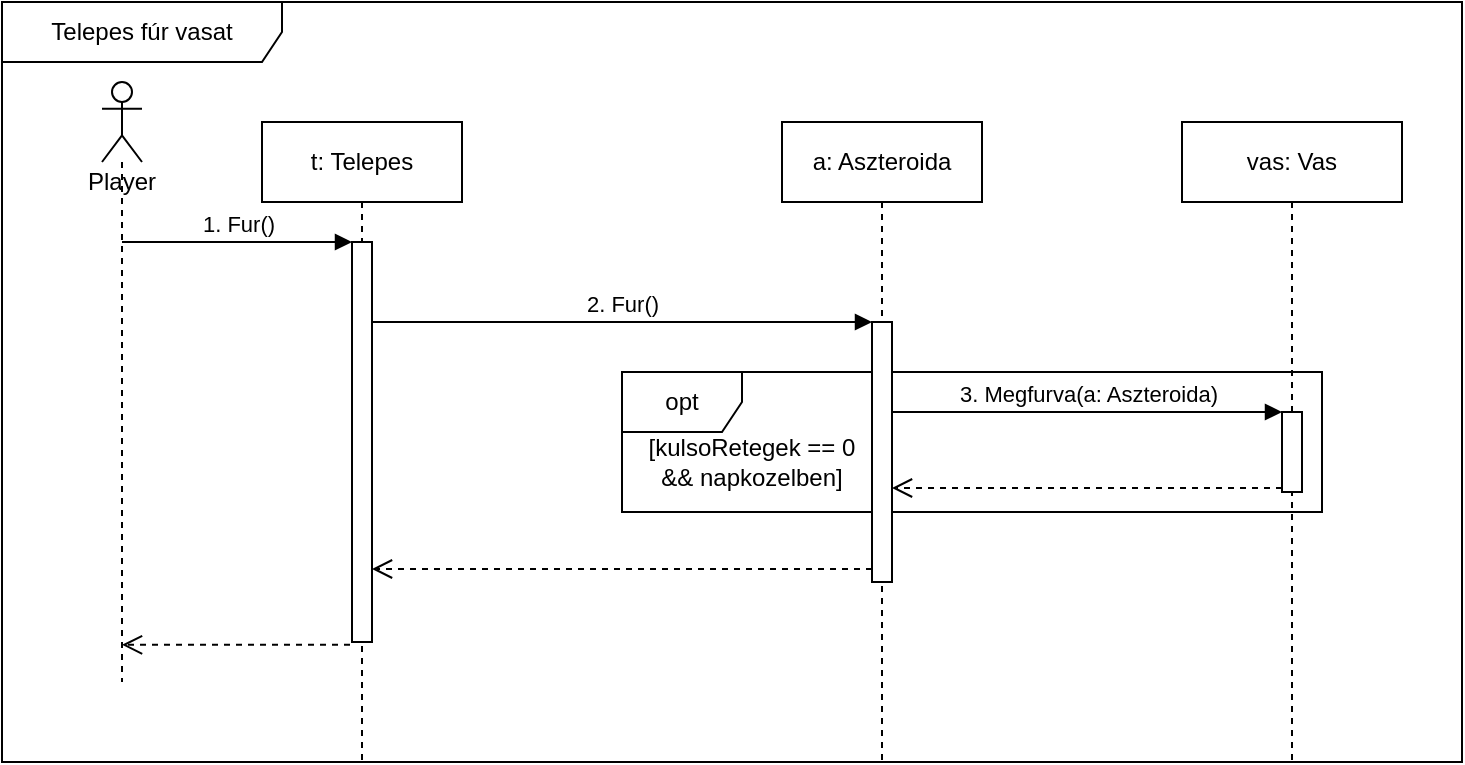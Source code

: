 <mxfile version="14.4.8" type="github" pages="7">
  <diagram id="CDpCEDxQ0OrWF1zA0EX5" name="Vas">
    <mxGraphModel dx="782" dy="437" grid="1" gridSize="10" guides="1" tooltips="1" connect="1" arrows="1" fold="1" page="1" pageScale="1" pageWidth="1169" pageHeight="827" math="0" shadow="0">
      <root>
        <mxCell id="xroRfhQLQv70-I8TeShX-0" />
        <mxCell id="xroRfhQLQv70-I8TeShX-1" parent="xroRfhQLQv70-I8TeShX-0" />
        <mxCell id="YGFzv0T0JZMLWO8J6dj3-0" value="Telepes fúr vasat" style="shape=umlFrame;whiteSpace=wrap;html=1;width=140;height=30;" parent="xroRfhQLQv70-I8TeShX-1" vertex="1">
          <mxGeometry x="100" y="150" width="730" height="380" as="geometry" />
        </mxCell>
        <mxCell id="YGFzv0T0JZMLWO8J6dj3-1" value="opt" style="shape=umlFrame;whiteSpace=wrap;html=1;" parent="xroRfhQLQv70-I8TeShX-1" vertex="1">
          <mxGeometry x="410" y="335" width="350" height="70" as="geometry" />
        </mxCell>
        <mxCell id="YGFzv0T0JZMLWO8J6dj3-2" value="t: Telepes" style="shape=umlLifeline;perimeter=lifelinePerimeter;whiteSpace=wrap;html=1;container=1;collapsible=0;recursiveResize=0;outlineConnect=0;" parent="xroRfhQLQv70-I8TeShX-1" vertex="1">
          <mxGeometry x="230" y="210" width="100" height="320" as="geometry" />
        </mxCell>
        <mxCell id="YGFzv0T0JZMLWO8J6dj3-3" value="" style="html=1;points=[];perimeter=orthogonalPerimeter;" parent="YGFzv0T0JZMLWO8J6dj3-2" vertex="1">
          <mxGeometry x="45" y="60" width="10" height="200" as="geometry" />
        </mxCell>
        <mxCell id="YGFzv0T0JZMLWO8J6dj3-4" value="1. Fur()" style="html=1;verticalAlign=bottom;endArrow=block;entryX=0;entryY=0;" parent="YGFzv0T0JZMLWO8J6dj3-2" target="YGFzv0T0JZMLWO8J6dj3-3" edge="1">
          <mxGeometry relative="1" as="geometry">
            <mxPoint x="-70" y="60" as="sourcePoint" />
          </mxGeometry>
        </mxCell>
        <mxCell id="YGFzv0T0JZMLWO8J6dj3-5" value="a: Aszteroida" style="shape=umlLifeline;perimeter=lifelinePerimeter;whiteSpace=wrap;html=1;container=1;collapsible=0;recursiveResize=0;outlineConnect=0;" parent="xroRfhQLQv70-I8TeShX-1" vertex="1">
          <mxGeometry x="490" y="210" width="100" height="320" as="geometry" />
        </mxCell>
        <mxCell id="YGFzv0T0JZMLWO8J6dj3-6" value="" style="html=1;points=[];perimeter=orthogonalPerimeter;" parent="YGFzv0T0JZMLWO8J6dj3-5" vertex="1">
          <mxGeometry x="45" y="100" width="10" height="130" as="geometry" />
        </mxCell>
        <mxCell id="YGFzv0T0JZMLWO8J6dj3-7" value="2. Fur()" style="html=1;verticalAlign=bottom;endArrow=block;entryX=0;entryY=0;" parent="xroRfhQLQv70-I8TeShX-1" source="YGFzv0T0JZMLWO8J6dj3-3" target="YGFzv0T0JZMLWO8J6dj3-6" edge="1">
          <mxGeometry relative="1" as="geometry">
            <mxPoint x="285" y="460" as="sourcePoint" />
          </mxGeometry>
        </mxCell>
        <mxCell id="YGFzv0T0JZMLWO8J6dj3-8" value="" style="html=1;verticalAlign=bottom;endArrow=open;dashed=1;endSize=8;exitX=0;exitY=0.95;" parent="xroRfhQLQv70-I8TeShX-1" source="YGFzv0T0JZMLWO8J6dj3-6" target="YGFzv0T0JZMLWO8J6dj3-3" edge="1">
          <mxGeometry x="0.022" y="54" relative="1" as="geometry">
            <mxPoint x="280" y="556" as="targetPoint" />
            <mxPoint as="offset" />
          </mxGeometry>
        </mxCell>
        <mxCell id="YGFzv0T0JZMLWO8J6dj3-9" value="vas: Vas" style="shape=umlLifeline;perimeter=lifelinePerimeter;whiteSpace=wrap;html=1;container=1;collapsible=0;recursiveResize=0;outlineConnect=0;" parent="xroRfhQLQv70-I8TeShX-1" vertex="1">
          <mxGeometry x="690" y="210" width="110" height="320" as="geometry" />
        </mxCell>
        <mxCell id="YGFzv0T0JZMLWO8J6dj3-10" value="" style="html=1;points=[];perimeter=orthogonalPerimeter;" parent="YGFzv0T0JZMLWO8J6dj3-9" vertex="1">
          <mxGeometry x="50" y="145" width="10" height="40" as="geometry" />
        </mxCell>
        <mxCell id="YGFzv0T0JZMLWO8J6dj3-11" value="3. Megfurva(a: Aszteroida)" style="html=1;verticalAlign=bottom;endArrow=block;entryX=0;entryY=0;" parent="xroRfhQLQv70-I8TeShX-1" source="YGFzv0T0JZMLWO8J6dj3-6" target="YGFzv0T0JZMLWO8J6dj3-10" edge="1">
          <mxGeometry relative="1" as="geometry">
            <mxPoint x="539.5" y="490" as="sourcePoint" />
          </mxGeometry>
        </mxCell>
        <mxCell id="YGFzv0T0JZMLWO8J6dj3-12" value="" style="html=1;verticalAlign=bottom;endArrow=open;dashed=1;endSize=8;exitX=0;exitY=0.95;" parent="xroRfhQLQv70-I8TeShX-1" source="YGFzv0T0JZMLWO8J6dj3-10" target="YGFzv0T0JZMLWO8J6dj3-6" edge="1">
          <mxGeometry x="-0.093" y="52" relative="1" as="geometry">
            <mxPoint x="540" y="527" as="targetPoint" />
            <mxPoint as="offset" />
          </mxGeometry>
        </mxCell>
        <mxCell id="YGFzv0T0JZMLWO8J6dj3-13" value="[kulsoRetegek == 0 &amp;amp;&amp;amp; napkozelben]" style="text;html=1;strokeColor=none;fillColor=none;align=center;verticalAlign=middle;whiteSpace=wrap;rounded=0;" parent="xroRfhQLQv70-I8TeShX-1" vertex="1">
          <mxGeometry x="420" y="370" width="110" height="20" as="geometry" />
        </mxCell>
        <mxCell id="YGFzv0T0JZMLWO8J6dj3-14" value="Player" style="shape=umlLifeline;participant=umlActor;perimeter=lifelinePerimeter;whiteSpace=wrap;html=1;container=1;collapsible=0;recursiveResize=0;verticalAlign=top;spacingTop=36;outlineConnect=0;" parent="xroRfhQLQv70-I8TeShX-1" vertex="1">
          <mxGeometry x="150" y="190" width="20" height="300" as="geometry" />
        </mxCell>
        <mxCell id="YGFzv0T0JZMLWO8J6dj3-15" value="" style="html=1;verticalAlign=bottom;endArrow=open;dashed=1;endSize=8;exitX=-0.1;exitY=1.007;exitDx=0;exitDy=0;exitPerimeter=0;" parent="xroRfhQLQv70-I8TeShX-1" source="YGFzv0T0JZMLWO8J6dj3-3" target="YGFzv0T0JZMLWO8J6dj3-14" edge="1">
          <mxGeometry x="0.236" y="77" relative="1" as="geometry">
            <mxPoint x="150" y="470" as="targetPoint" />
            <mxPoint as="offset" />
            <mxPoint x="284" y="680" as="sourcePoint" />
            <Array as="points" />
          </mxGeometry>
        </mxCell>
      </root>
    </mxGraphModel>
  </diagram>
  <diagram name="vizjeg" id="13e1069c-82ec-6db2-03f1-153e76fe0fe0">
    <mxGraphModel dx="782" dy="437" grid="1" gridSize="10" guides="1" tooltips="1" connect="1" arrows="1" fold="1" page="1" pageScale="1" pageWidth="1100" pageHeight="850" background="#ffffff" math="0" shadow="0">
      <root>
        <mxCell id="0" />
        <mxCell id="1" parent="0" />
        <mxCell id="8bqFY7UUH3lUDRtA-rW4-1" value="Telepes fúr vízjeget" style="shape=umlFrame;whiteSpace=wrap;html=1;width=140;height=30;" parent="1" vertex="1">
          <mxGeometry x="90" y="170" width="640" height="380" as="geometry" />
        </mxCell>
        <mxCell id="2EFi5b2AVPdqqkM5yJUt-1" value="" style="group" parent="1" vertex="1" connectable="0">
          <mxGeometry x="290" y="355" width="380" height="160" as="geometry" />
        </mxCell>
        <mxCell id="8bqFY7UUH3lUDRtA-rW4-2" value="opt" style="shape=umlFrame;whiteSpace=wrap;html=1;" parent="2EFi5b2AVPdqqkM5yJUt-1" vertex="1">
          <mxGeometry width="380" height="160" as="geometry" />
        </mxCell>
        <mxCell id="8bqFY7UUH3lUDRtA-rW4-14" value="[kulsoRetegek == 0 &amp;amp;&amp;amp; napkozelben]" style="text;html=1;strokeColor=none;fillColor=none;align=center;verticalAlign=middle;whiteSpace=wrap;rounded=0;" parent="2EFi5b2AVPdqqkM5yJUt-1" vertex="1">
          <mxGeometry x="10" y="40" width="119.429" height="30" as="geometry" />
        </mxCell>
        <mxCell id="2EFi5b2AVPdqqkM5yJUt-6" value="" style="html=1;points=[];perimeter=orthogonalPerimeter;" parent="2EFi5b2AVPdqqkM5yJUt-1" vertex="1">
          <mxGeometry x="160" y="40" width="10" height="60" as="geometry" />
        </mxCell>
        <mxCell id="8bqFY7UUH3lUDRtA-rW4-3" value="t: Telepes" style="shape=umlLifeline;perimeter=lifelinePerimeter;whiteSpace=wrap;html=1;container=1;collapsible=0;recursiveResize=0;outlineConnect=0;" parent="1" vertex="1">
          <mxGeometry x="220" y="230" width="100" height="320" as="geometry" />
        </mxCell>
        <mxCell id="8bqFY7UUH3lUDRtA-rW4-4" value="" style="html=1;points=[];perimeter=orthogonalPerimeter;" parent="8bqFY7UUH3lUDRtA-rW4-3" vertex="1">
          <mxGeometry x="45" y="60" width="10" height="240" as="geometry" />
        </mxCell>
        <mxCell id="8bqFY7UUH3lUDRtA-rW4-5" value="1. Fur()" style="html=1;verticalAlign=bottom;endArrow=block;entryX=0;entryY=0;" parent="8bqFY7UUH3lUDRtA-rW4-3" target="8bqFY7UUH3lUDRtA-rW4-4" edge="1">
          <mxGeometry relative="1" as="geometry">
            <mxPoint x="-70" y="60" as="sourcePoint" />
          </mxGeometry>
        </mxCell>
        <mxCell id="8bqFY7UUH3lUDRtA-rW4-6" value="a: Aszteroida" style="shape=umlLifeline;perimeter=lifelinePerimeter;whiteSpace=wrap;html=1;container=1;collapsible=0;recursiveResize=0;outlineConnect=0;" parent="1" vertex="1">
          <mxGeometry x="400" y="230" width="100" height="320" as="geometry" />
        </mxCell>
        <mxCell id="8bqFY7UUH3lUDRtA-rW4-7" value="" style="html=1;points=[];perimeter=orthogonalPerimeter;" parent="8bqFY7UUH3lUDRtA-rW4-6" vertex="1">
          <mxGeometry x="45" y="100" width="10" height="200" as="geometry" />
        </mxCell>
        <mxCell id="8bqFY7UUH3lUDRtA-rW4-8" value="2. Fur()" style="html=1;verticalAlign=bottom;endArrow=block;entryX=0;entryY=0;" parent="1" source="8bqFY7UUH3lUDRtA-rW4-4" target="8bqFY7UUH3lUDRtA-rW4-7" edge="1">
          <mxGeometry relative="1" as="geometry">
            <mxPoint x="275" y="480" as="sourcePoint" />
          </mxGeometry>
        </mxCell>
        <mxCell id="8bqFY7UUH3lUDRtA-rW4-9" value="" style="html=1;verticalAlign=bottom;endArrow=open;dashed=1;endSize=8;exitX=0;exitY=0.975;exitDx=0;exitDy=0;exitPerimeter=0;" parent="1" source="8bqFY7UUH3lUDRtA-rW4-7" target="8bqFY7UUH3lUDRtA-rW4-4" edge="1">
          <mxGeometry x="0.022" y="54" relative="1" as="geometry">
            <mxPoint x="270" y="576" as="targetPoint" />
            <mxPoint as="offset" />
          </mxGeometry>
        </mxCell>
        <mxCell id="8bqFY7UUH3lUDRtA-rW4-10" value="v: Vizjeg" style="shape=umlLifeline;perimeter=lifelinePerimeter;whiteSpace=wrap;html=1;container=1;collapsible=0;recursiveResize=0;outlineConnect=0;" parent="1" vertex="1">
          <mxGeometry x="580" y="230" width="110" height="270" as="geometry" />
        </mxCell>
        <mxCell id="8bqFY7UUH3lUDRtA-rW4-11" value="" style="html=1;points=[];perimeter=orthogonalPerimeter;" parent="8bqFY7UUH3lUDRtA-rW4-10" vertex="1">
          <mxGeometry x="50" y="145" width="10" height="105" as="geometry" />
        </mxCell>
        <mxCell id="2EFi5b2AVPdqqkM5yJUt-9" value="" style="shape=umlDestroy;whiteSpace=wrap;html=1;strokeWidth=3;" parent="8bqFY7UUH3lUDRtA-rW4-10" vertex="1">
          <mxGeometry x="40" y="255" width="30" height="30" as="geometry" />
        </mxCell>
        <mxCell id="8bqFY7UUH3lUDRtA-rW4-12" value="3. Megfurva(a: Aszteroida)" style="html=1;verticalAlign=bottom;endArrow=block;entryX=0;entryY=0;" parent="1" source="8bqFY7UUH3lUDRtA-rW4-7" target="8bqFY7UUH3lUDRtA-rW4-11" edge="1">
          <mxGeometry relative="1" as="geometry">
            <mxPoint x="529.5" y="510" as="sourcePoint" />
          </mxGeometry>
        </mxCell>
        <mxCell id="8bqFY7UUH3lUDRtA-rW4-13" value="" style="html=1;verticalAlign=bottom;endArrow=open;dashed=1;endSize=8;exitX=0;exitY=0.95;" parent="1" source="8bqFY7UUH3lUDRtA-rW4-11" target="8bqFY7UUH3lUDRtA-rW4-7" edge="1">
          <mxGeometry x="-0.093" y="52" relative="1" as="geometry">
            <mxPoint x="530" y="547" as="targetPoint" />
            <mxPoint as="offset" />
          </mxGeometry>
        </mxCell>
        <mxCell id="8bqFY7UUH3lUDRtA-rW4-15" value="Player" style="shape=umlLifeline;participant=umlActor;perimeter=lifelinePerimeter;whiteSpace=wrap;html=1;container=1;collapsible=0;recursiveResize=0;verticalAlign=top;spacingTop=36;outlineConnect=0;" parent="1" vertex="1">
          <mxGeometry x="140" y="210" width="20" height="330" as="geometry" />
        </mxCell>
        <mxCell id="8bqFY7UUH3lUDRtA-rW4-16" value="" style="html=1;verticalAlign=bottom;endArrow=open;dashed=1;endSize=8;exitX=-0.1;exitY=1.007;exitDx=0;exitDy=0;exitPerimeter=0;" parent="1" source="8bqFY7UUH3lUDRtA-rW4-4" target="8bqFY7UUH3lUDRtA-rW4-15" edge="1">
          <mxGeometry x="0.236" y="77" relative="1" as="geometry">
            <mxPoint x="140" y="490" as="targetPoint" />
            <mxPoint as="offset" />
            <mxPoint x="274" y="700" as="sourcePoint" />
            <Array as="points" />
          </mxGeometry>
        </mxCell>
        <mxCell id="2EFi5b2AVPdqqkM5yJUt-7" value="4. Kinyer()" style="html=1;verticalAlign=bottom;endArrow=block;entryX=1;entryY=0;" parent="1" source="8bqFY7UUH3lUDRtA-rW4-11" target="2EFi5b2AVPdqqkM5yJUt-6" edge="1">
          <mxGeometry relative="1" as="geometry">
            <mxPoint x="520" y="395" as="sourcePoint" />
          </mxGeometry>
        </mxCell>
        <mxCell id="2EFi5b2AVPdqqkM5yJUt-8" value="v: Vizjeg" style="html=1;verticalAlign=bottom;endArrow=open;dashed=1;endSize=8;exitX=1;exitY=0.95;" parent="1" source="2EFi5b2AVPdqqkM5yJUt-6" target="8bqFY7UUH3lUDRtA-rW4-11" edge="1">
          <mxGeometry relative="1" as="geometry">
            <mxPoint x="520" y="452" as="targetPoint" />
          </mxGeometry>
        </mxCell>
      </root>
    </mxGraphModel>
  </diagram>
  <diagram id="LYxVntFBDKWVJXlRVGpD" name="urán">
    <mxGraphModel dx="782" dy="437" grid="1" gridSize="10" guides="1" tooltips="1" connect="1" arrows="1" fold="1" page="1" pageScale="1" pageWidth="1169" pageHeight="827" math="0" shadow="0">
      <root>
        <mxCell id="jmFCy8ng7Hv5kdzz33bZ-0" />
        <mxCell id="jmFCy8ng7Hv5kdzz33bZ-1" parent="jmFCy8ng7Hv5kdzz33bZ-0" />
        <mxCell id="zxYIpDab9cN8d_UvFNXW-0" value="Telepes fúr uránt" style="shape=umlFrame;whiteSpace=wrap;html=1;width=140;height=30;" parent="jmFCy8ng7Hv5kdzz33bZ-1" vertex="1">
          <mxGeometry x="200" y="180" width="560" height="380" as="geometry" />
        </mxCell>
        <mxCell id="xoxjQeqoe-xvJH09MFXl-0" value="" style="group" parent="jmFCy8ng7Hv5kdzz33bZ-1" vertex="1" connectable="0">
          <mxGeometry x="350" y="365" width="350" height="175" as="geometry" />
        </mxCell>
        <mxCell id="zxYIpDab9cN8d_UvFNXW-1" value="opt" style="shape=umlFrame;whiteSpace=wrap;html=1;" parent="xoxjQeqoe-xvJH09MFXl-0" vertex="1">
          <mxGeometry width="350" height="175" as="geometry" />
        </mxCell>
        <mxCell id="zxYIpDab9cN8d_UvFNXW-13" value="[kulsoRetegek == 0 &amp;amp;&amp;amp; napkozelben]" style="text;html=1;strokeColor=none;fillColor=none;align=center;verticalAlign=middle;whiteSpace=wrap;rounded=0;" parent="xoxjQeqoe-xvJH09MFXl-0" vertex="1">
          <mxGeometry x="10" y="37.121" width="110" height="50" as="geometry" />
        </mxCell>
        <mxCell id="zxYIpDab9cN8d_UvFNXW-2" value="t: Telepes" style="shape=umlLifeline;perimeter=lifelinePerimeter;whiteSpace=wrap;html=1;container=1;collapsible=0;recursiveResize=0;outlineConnect=0;" parent="jmFCy8ng7Hv5kdzz33bZ-1" vertex="1">
          <mxGeometry x="280" y="240" width="100" height="320" as="geometry" />
        </mxCell>
        <mxCell id="zxYIpDab9cN8d_UvFNXW-3" value="" style="html=1;points=[];perimeter=orthogonalPerimeter;" parent="zxYIpDab9cN8d_UvFNXW-2" vertex="1">
          <mxGeometry x="45" y="60" width="10" height="250" as="geometry" />
        </mxCell>
        <mxCell id="zxYIpDab9cN8d_UvFNXW-5" value="a: Aszteroida" style="shape=umlLifeline;perimeter=lifelinePerimeter;whiteSpace=wrap;html=1;container=1;collapsible=0;recursiveResize=0;outlineConnect=0;" parent="jmFCy8ng7Hv5kdzz33bZ-1" vertex="1">
          <mxGeometry x="430" y="240" width="100" height="320" as="geometry" />
        </mxCell>
        <mxCell id="zxYIpDab9cN8d_UvFNXW-6" value="" style="html=1;points=[];perimeter=orthogonalPerimeter;" parent="zxYIpDab9cN8d_UvFNXW-5" vertex="1">
          <mxGeometry x="45" y="100" width="10" height="210" as="geometry" />
        </mxCell>
        <mxCell id="zxYIpDab9cN8d_UvFNXW-7" value="2. Fur()" style="html=1;verticalAlign=bottom;endArrow=block;entryX=0;entryY=0;" parent="jmFCy8ng7Hv5kdzz33bZ-1" source="zxYIpDab9cN8d_UvFNXW-3" target="zxYIpDab9cN8d_UvFNXW-6" edge="1">
          <mxGeometry relative="1" as="geometry">
            <mxPoint x="365" y="490" as="sourcePoint" />
          </mxGeometry>
        </mxCell>
        <mxCell id="zxYIpDab9cN8d_UvFNXW-8" value="" style="html=1;verticalAlign=bottom;endArrow=open;dashed=1;endSize=8;exitX=-0.11;exitY=0.989;exitDx=0;exitDy=0;exitPerimeter=0;" parent="jmFCy8ng7Hv5kdzz33bZ-1" source="zxYIpDab9cN8d_UvFNXW-6" target="zxYIpDab9cN8d_UvFNXW-3" edge="1">
          <mxGeometry x="0.022" y="54" relative="1" as="geometry">
            <mxPoint x="360" y="586" as="targetPoint" />
            <mxPoint as="offset" />
          </mxGeometry>
        </mxCell>
        <mxCell id="zxYIpDab9cN8d_UvFNXW-9" value="u: Uran" style="shape=umlLifeline;perimeter=lifelinePerimeter;whiteSpace=wrap;html=1;container=1;collapsible=0;recursiveResize=0;outlineConnect=0;" parent="jmFCy8ng7Hv5kdzz33bZ-1" vertex="1">
          <mxGeometry x="590" y="240" width="110" height="320" as="geometry" />
        </mxCell>
        <mxCell id="zxYIpDab9cN8d_UvFNXW-10" value="" style="html=1;points=[];perimeter=orthogonalPerimeter;" parent="zxYIpDab9cN8d_UvFNXW-9" vertex="1">
          <mxGeometry x="50" y="145" width="10" height="145" as="geometry" />
        </mxCell>
        <mxCell id="zxYIpDab9cN8d_UvFNXW-11" value="3. Megfurva(a: Aszteroida)" style="html=1;verticalAlign=bottom;endArrow=block;entryX=0;entryY=0;" parent="jmFCy8ng7Hv5kdzz33bZ-1" source="zxYIpDab9cN8d_UvFNXW-6" target="zxYIpDab9cN8d_UvFNXW-10" edge="1">
          <mxGeometry relative="1" as="geometry">
            <mxPoint x="619.5" y="520" as="sourcePoint" />
          </mxGeometry>
        </mxCell>
        <mxCell id="zxYIpDab9cN8d_UvFNXW-12" value="" style="html=1;verticalAlign=bottom;endArrow=open;dashed=1;endSize=8;exitX=0;exitY=0.95;" parent="jmFCy8ng7Hv5kdzz33bZ-1" source="zxYIpDab9cN8d_UvFNXW-10" target="zxYIpDab9cN8d_UvFNXW-6" edge="1">
          <mxGeometry x="-0.093" y="52" relative="1" as="geometry">
            <mxPoint x="620" y="557" as="targetPoint" />
            <mxPoint as="offset" />
          </mxGeometry>
        </mxCell>
        <mxCell id="zxYIpDab9cN8d_UvFNXW-14" value="Player" style="shape=umlLifeline;participant=umlActor;perimeter=lifelinePerimeter;whiteSpace=wrap;html=1;container=1;collapsible=0;recursiveResize=0;verticalAlign=top;spacingTop=36;outlineConnect=0;" parent="jmFCy8ng7Hv5kdzz33bZ-1" vertex="1">
          <mxGeometry x="230" y="220" width="20" height="330" as="geometry" />
        </mxCell>
        <mxCell id="zxYIpDab9cN8d_UvFNXW-15" value="" style="html=1;verticalAlign=bottom;endArrow=open;dashed=1;endSize=8;exitX=-0.1;exitY=1.007;exitDx=0;exitDy=0;exitPerimeter=0;" parent="jmFCy8ng7Hv5kdzz33bZ-1" source="zxYIpDab9cN8d_UvFNXW-3" target="zxYIpDab9cN8d_UvFNXW-14" edge="1">
          <mxGeometry x="0.236" y="77" relative="1" as="geometry">
            <mxPoint x="230" y="500" as="targetPoint" />
            <mxPoint as="offset" />
            <mxPoint x="364" y="710" as="sourcePoint" />
            <Array as="points" />
          </mxGeometry>
        </mxCell>
        <mxCell id="zxYIpDab9cN8d_UvFNXW-4" value="1. Fur()" style="html=1;verticalAlign=bottom;endArrow=block;entryX=0;entryY=0;" parent="jmFCy8ng7Hv5kdzz33bZ-1" source="zxYIpDab9cN8d_UvFNXW-14" target="zxYIpDab9cN8d_UvFNXW-3" edge="1">
          <mxGeometry relative="1" as="geometry">
            <mxPoint x="210" y="300" as="sourcePoint" />
          </mxGeometry>
        </mxCell>
      </root>
    </mxGraphModel>
  </diagram>
  <diagram id="P8kHbXw9BYw-AoUryL1_" name="Uran-furas">
    <mxGraphModel dx="782" dy="437" grid="1" gridSize="10" guides="1" tooltips="1" connect="1" arrows="1" fold="1" page="1" pageScale="1" pageWidth="1169" pageHeight="827" math="0" shadow="0">
      <root>
        <mxCell id="lV6RWOIlh8FrzK2vhsJU-0" />
        <mxCell id="lV6RWOIlh8FrzK2vhsJU-1" parent="lV6RWOIlh8FrzK2vhsJU-0" />
        <mxCell id="AKGQ_sovR8mQ7bhEc0kf-27" value="radioaktiv furas" style="shape=umlFrame;whiteSpace=wrap;html=1;width=80;height=50;" parent="lV6RWOIlh8FrzK2vhsJU-1" vertex="1">
          <mxGeometry x="50" y="100" width="1040" height="615" as="geometry" />
        </mxCell>
        <mxCell id="AKGQ_sovR8mQ7bhEc0kf-28" value="u: Uran" style="shape=umlLifeline;perimeter=lifelinePerimeter;whiteSpace=wrap;html=1;container=1;collapsible=0;recursiveResize=0;outlineConnect=0;" parent="lV6RWOIlh8FrzK2vhsJU-1" vertex="1">
          <mxGeometry x="140" y="125" width="100" height="585" as="geometry" />
        </mxCell>
        <mxCell id="AKGQ_sovR8mQ7bhEc0kf-29" value="" style="html=1;points=[];perimeter=orthogonalPerimeter;" parent="AKGQ_sovR8mQ7bhEc0kf-28" vertex="1">
          <mxGeometry x="45" y="80" width="10" height="420" as="geometry" />
        </mxCell>
        <mxCell id="AKGQ_sovR8mQ7bhEc0kf-30" value="1. Megfurva(a: Aszteroida)" style="html=1;verticalAlign=bottom;endArrow=block;entryX=0;entryY=0;" parent="AKGQ_sovR8mQ7bhEc0kf-28" target="AKGQ_sovR8mQ7bhEc0kf-29" edge="1">
          <mxGeometry relative="1" as="geometry">
            <mxPoint x="-90" y="80" as="sourcePoint" />
          </mxGeometry>
        </mxCell>
        <mxCell id="AKGQ_sovR8mQ7bhEc0kf-31" value="a: Aszteroida" style="shape=umlLifeline;perimeter=lifelinePerimeter;whiteSpace=wrap;html=1;container=1;collapsible=0;recursiveResize=0;outlineConnect=0;" parent="lV6RWOIlh8FrzK2vhsJU-1" vertex="1">
          <mxGeometry x="310" y="130" width="100" height="530" as="geometry" />
        </mxCell>
        <mxCell id="AKGQ_sovR8mQ7bhEc0kf-32" value="" style="html=1;points=[];perimeter=orthogonalPerimeter;" parent="AKGQ_sovR8mQ7bhEc0kf-31" vertex="1">
          <mxGeometry x="45" y="110" width="10" height="360" as="geometry" />
        </mxCell>
        <mxCell id="AKGQ_sovR8mQ7bhEc0kf-33" value="" style="html=1;verticalAlign=bottom;endArrow=open;dashed=1;endSize=8;exitX=0;exitY=0.95;" parent="lV6RWOIlh8FrzK2vhsJU-1" source="AKGQ_sovR8mQ7bhEc0kf-32" target="AKGQ_sovR8mQ7bhEc0kf-28" edge="1">
          <mxGeometry x="-0.293" y="-16" relative="1" as="geometry">
            <mxPoint x="285" y="316" as="targetPoint" />
            <mxPoint as="offset" />
          </mxGeometry>
        </mxCell>
        <mxCell id="AKGQ_sovR8mQ7bhEc0kf-34" value="2. Robban()" style="html=1;verticalAlign=bottom;endArrow=block;entryX=0;entryY=0;" parent="lV6RWOIlh8FrzK2vhsJU-1" source="AKGQ_sovR8mQ7bhEc0kf-28" target="AKGQ_sovR8mQ7bhEc0kf-32" edge="1">
          <mxGeometry relative="1" as="geometry">
            <mxPoint x="285" y="240" as="sourcePoint" />
          </mxGeometry>
        </mxCell>
        <mxCell id="AKGQ_sovR8mQ7bhEc0kf-35" value="t: Telepes" style="shape=umlLifeline;perimeter=lifelinePerimeter;whiteSpace=wrap;html=1;container=1;collapsible=0;recursiveResize=0;outlineConnect=0;" parent="lV6RWOIlh8FrzK2vhsJU-1" vertex="1">
          <mxGeometry x="460" y="130" width="100" height="450" as="geometry" />
        </mxCell>
        <mxCell id="AKGQ_sovR8mQ7bhEc0kf-36" value="" style="html=1;points=[];perimeter=orthogonalPerimeter;" parent="AKGQ_sovR8mQ7bhEc0kf-35" vertex="1">
          <mxGeometry x="45" y="120" width="10" height="90" as="geometry" />
        </mxCell>
        <mxCell id="AKGQ_sovR8mQ7bhEc0kf-37" value="" style="html=1;points=[];perimeter=orthogonalPerimeter;" parent="AKGQ_sovR8mQ7bhEc0kf-35" vertex="1">
          <mxGeometry x="55" y="150" width="10" height="40" as="geometry" />
        </mxCell>
        <mxCell id="AKGQ_sovR8mQ7bhEc0kf-38" value="4. Meghal()" style="edgeStyle=orthogonalEdgeStyle;html=1;align=left;spacingLeft=2;endArrow=block;rounded=0;entryX=1;entryY=0;" parent="AKGQ_sovR8mQ7bhEc0kf-35" target="AKGQ_sovR8mQ7bhEc0kf-37" edge="1">
          <mxGeometry relative="1" as="geometry">
            <mxPoint x="55" y="130" as="sourcePoint" />
            <Array as="points">
              <mxPoint x="85" y="130" />
            </Array>
          </mxGeometry>
        </mxCell>
        <mxCell id="AKGQ_sovR8mQ7bhEc0kf-39" value="3. Robbanas()" style="html=1;verticalAlign=bottom;endArrow=block;entryX=0;entryY=0;exitX=1;exitY=0.025;exitDx=0;exitDy=0;exitPerimeter=0;" parent="lV6RWOIlh8FrzK2vhsJU-1" source="AKGQ_sovR8mQ7bhEc0kf-32" target="AKGQ_sovR8mQ7bhEc0kf-36" edge="1">
          <mxGeometry relative="1" as="geometry">
            <mxPoint x="380" y="250" as="sourcePoint" />
          </mxGeometry>
        </mxCell>
        <mxCell id="AKGQ_sovR8mQ7bhEc0kf-40" value="" style="html=1;verticalAlign=bottom;endArrow=open;dashed=1;endSize=8;exitX=0;exitY=0.95;" parent="lV6RWOIlh8FrzK2vhsJU-1" source="AKGQ_sovR8mQ7bhEc0kf-36" target="AKGQ_sovR8mQ7bhEc0kf-32" edge="1">
          <mxGeometry relative="1" as="geometry">
            <mxPoint x="380" y="289" as="targetPoint" />
          </mxGeometry>
        </mxCell>
        <mxCell id="AKGQ_sovR8mQ7bhEc0kf-41" value="7. RemoveSzomszed(a: Aszteroida)" style="html=1;verticalAlign=bottom;endArrow=block;" parent="lV6RWOIlh8FrzK2vhsJU-1" target="AKGQ_sovR8mQ7bhEc0kf-44" edge="1">
          <mxGeometry x="-0.151" relative="1" as="geometry">
            <mxPoint x="365.0" y="524" as="sourcePoint" />
            <mxPoint as="offset" />
          </mxGeometry>
        </mxCell>
        <mxCell id="AKGQ_sovR8mQ7bhEc0kf-42" value="" style="html=1;verticalAlign=bottom;endArrow=open;dashed=1;endSize=8;exitX=0;exitY=0.95;" parent="lV6RWOIlh8FrzK2vhsJU-1" source="AKGQ_sovR8mQ7bhEc0kf-46" edge="1">
          <mxGeometry relative="1" as="geometry">
            <mxPoint x="365.0" y="493" as="targetPoint" />
          </mxGeometry>
        </mxCell>
        <mxCell id="AKGQ_sovR8mQ7bhEc0kf-43" value="szomsz2: Teleportkapu" style="shape=umlLifeline;perimeter=lifelinePerimeter;whiteSpace=wrap;html=1;container=1;collapsible=0;recursiveResize=0;outlineConnect=0;" parent="lV6RWOIlh8FrzK2vhsJU-1" vertex="1">
          <mxGeometry x="929" y="130" width="130" height="470" as="geometry" />
        </mxCell>
        <mxCell id="AKGQ_sovR8mQ7bhEc0kf-44" value="" style="html=1;points=[];perimeter=orthogonalPerimeter;" parent="AKGQ_sovR8mQ7bhEc0kf-43" vertex="1">
          <mxGeometry x="60" y="394" width="10" height="40" as="geometry" />
        </mxCell>
        <mxCell id="AKGQ_sovR8mQ7bhEc0kf-45" value="szomsz1: Aszteroida" style="shape=umlLifeline;perimeter=lifelinePerimeter;whiteSpace=wrap;html=1;container=1;collapsible=0;recursiveResize=0;outlineConnect=0;" parent="lV6RWOIlh8FrzK2vhsJU-1" vertex="1">
          <mxGeometry x="769" y="130" width="130" height="460" as="geometry" />
        </mxCell>
        <mxCell id="AKGQ_sovR8mQ7bhEc0kf-46" value="" style="html=1;points=[];perimeter=orthogonalPerimeter;" parent="AKGQ_sovR8mQ7bhEc0kf-45" vertex="1">
          <mxGeometry x="60" y="325" width="10" height="40" as="geometry" />
        </mxCell>
        <mxCell id="AKGQ_sovR8mQ7bhEc0kf-47" value="" style="html=1;verticalAlign=bottom;endArrow=open;dashed=1;endSize=8;exitX=-0.329;exitY=0.994;exitDx=0;exitDy=0;exitPerimeter=0;" parent="lV6RWOIlh8FrzK2vhsJU-1" source="AKGQ_sovR8mQ7bhEc0kf-29" edge="1">
          <mxGeometry relative="1" as="geometry">
            <mxPoint x="47" y="622" as="targetPoint" />
          </mxGeometry>
        </mxCell>
        <mxCell id="AKGQ_sovR8mQ7bhEc0kf-48" value="6. RemoveSzomszed(a: Aszteroida)" style="html=1;verticalAlign=bottom;endArrow=block;entryX=-0.066;entryY=0.022;entryDx=0;entryDy=0;entryPerimeter=0;" parent="lV6RWOIlh8FrzK2vhsJU-1" target="AKGQ_sovR8mQ7bhEc0kf-46" edge="1">
          <mxGeometry relative="1" as="geometry">
            <mxPoint x="365.0" y="455.88" as="sourcePoint" />
            <mxPoint x="804.5" y="524" as="targetPoint" />
          </mxGeometry>
        </mxCell>
        <mxCell id="AKGQ_sovR8mQ7bhEc0kf-49" value="" style="html=1;verticalAlign=bottom;endArrow=open;dashed=1;endSize=8;" parent="lV6RWOIlh8FrzK2vhsJU-1" source="AKGQ_sovR8mQ7bhEc0kf-44" edge="1">
          <mxGeometry relative="1" as="geometry">
            <mxPoint x="365.0" y="560" as="targetPoint" />
            <mxPoint x="950" y="560" as="sourcePoint" />
            <Array as="points">
              <mxPoint x="760" y="560" />
            </Array>
          </mxGeometry>
        </mxCell>
        <mxCell id="AKGQ_sovR8mQ7bhEc0kf-50" value="r: Robot" style="shape=umlLifeline;perimeter=lifelinePerimeter;whiteSpace=wrap;html=1;container=1;collapsible=0;recursiveResize=0;outlineConnect=0;" parent="lV6RWOIlh8FrzK2vhsJU-1" vertex="1">
          <mxGeometry x="590" y="130" width="100" height="460" as="geometry" />
        </mxCell>
        <mxCell id="AKGQ_sovR8mQ7bhEc0kf-51" value="" style="html=1;points=[];perimeter=orthogonalPerimeter;" parent="AKGQ_sovR8mQ7bhEc0kf-50" vertex="1">
          <mxGeometry x="45" y="270" width="10" height="30" as="geometry" />
        </mxCell>
        <mxCell id="AKGQ_sovR8mQ7bhEc0kf-52" value="5. Robbanas()" style="html=1;verticalAlign=bottom;endArrow=block;entryX=0.1;entryY=0.067;entryDx=0;entryDy=0;entryPerimeter=0;" parent="lV6RWOIlh8FrzK2vhsJU-1" target="AKGQ_sovR8mQ7bhEc0kf-51" edge="1">
          <mxGeometry relative="1" as="geometry">
            <mxPoint x="365.0" y="402.01" as="sourcePoint" />
            <mxPoint x="505.68" y="430" as="targetPoint" />
          </mxGeometry>
        </mxCell>
        <mxCell id="AKGQ_sovR8mQ7bhEc0kf-53" value="" style="html=1;verticalAlign=bottom;endArrow=open;dashed=1;endSize=8;entryX=1.2;entryY=0.25;entryDx=0;entryDy=0;entryPerimeter=0;" parent="lV6RWOIlh8FrzK2vhsJU-1" source="AKGQ_sovR8mQ7bhEc0kf-51" edge="1">
          <mxGeometry relative="1" as="geometry">
            <mxPoint x="367" y="430" as="targetPoint" />
            <mxPoint x="505.5" y="440" as="sourcePoint" />
          </mxGeometry>
        </mxCell>
      </root>
    </mxGraphModel>
  </diagram>
  <diagram id="4DuQjG-Yz6u_MyiPAKEa" name="uran- robot robban">
    <mxGraphModel dx="1609" dy="437" grid="1" gridSize="10" guides="1" tooltips="1" connect="1" arrows="1" fold="1" page="1" pageScale="1" pageWidth="827" pageHeight="1169" math="0" shadow="0">
      <root>
        <mxCell id="_9VOPDVxaDYEWlx0ZaQj-0" />
        <mxCell id="_9VOPDVxaDYEWlx0ZaQj-1" parent="_9VOPDVxaDYEWlx0ZaQj-0" />
        <mxCell id="_9VOPDVxaDYEWlx0ZaQj-2" value="Robot robban" style="shape=umlFrame;whiteSpace=wrap;html=1;" vertex="1" parent="_9VOPDVxaDYEWlx0ZaQj-1">
          <mxGeometry x="-10" y="10" width="460" height="380" as="geometry" />
        </mxCell>
        <mxCell id="_9VOPDVxaDYEWlx0ZaQj-3" value="alt" style="shape=umlFrame;whiteSpace=wrap;html=1;" vertex="1" parent="_9VOPDVxaDYEWlx0ZaQj-1">
          <mxGeometry x="10" y="150" width="400" height="170" as="geometry" />
        </mxCell>
        <mxCell id="_9VOPDVxaDYEWlx0ZaQj-4" value="r:Robot" style="shape=umlLifeline;perimeter=lifelinePerimeter;whiteSpace=wrap;html=1;container=1;collapsible=0;recursiveResize=0;outlineConnect=0;" vertex="1" parent="_9VOPDVxaDYEWlx0ZaQj-1">
          <mxGeometry x="110" y="20" width="100" height="360" as="geometry" />
        </mxCell>
        <mxCell id="_9VOPDVxaDYEWlx0ZaQj-5" value="" style="html=1;points=[];perimeter=orthogonalPerimeter;" vertex="1" parent="_9VOPDVxaDYEWlx0ZaQj-4">
          <mxGeometry x="45" y="90" width="10" height="240" as="geometry" />
        </mxCell>
        <mxCell id="_9VOPDVxaDYEWlx0ZaQj-6" value="" style="html=1;points=[];perimeter=orthogonalPerimeter;" vertex="1" parent="_9VOPDVxaDYEWlx0ZaQj-4">
          <mxGeometry x="55" y="170" width="10" height="40" as="geometry" />
        </mxCell>
        <mxCell id="_9VOPDVxaDYEWlx0ZaQj-7" value="2. Mozog(szomsz1: Aszteroida)" style="edgeStyle=orthogonalEdgeStyle;html=1;align=left;spacingLeft=2;endArrow=block;rounded=0;entryX=1;entryY=0;" edge="1" parent="_9VOPDVxaDYEWlx0ZaQj-4" source="_9VOPDVxaDYEWlx0ZaQj-5" target="_9VOPDVxaDYEWlx0ZaQj-6">
          <mxGeometry x="0.143" relative="1" as="geometry">
            <mxPoint x="60" y="150" as="sourcePoint" />
            <Array as="points">
              <mxPoint x="85" y="150" />
              <mxPoint x="85" y="170" />
            </Array>
            <mxPoint as="offset" />
          </mxGeometry>
        </mxCell>
        <mxCell id="_9VOPDVxaDYEWlx0ZaQj-8" value="" style="html=1;points=[];perimeter=orthogonalPerimeter;" vertex="1" parent="_9VOPDVxaDYEWlx0ZaQj-4">
          <mxGeometry x="55" y="270" width="10" height="20" as="geometry" />
        </mxCell>
        <mxCell id="_9VOPDVxaDYEWlx0ZaQj-9" value="2. Meghal()" style="edgeStyle=orthogonalEdgeStyle;html=1;align=left;spacingLeft=2;endArrow=block;rounded=0;entryX=1;entryY=0;" edge="1" parent="_9VOPDVxaDYEWlx0ZaQj-4" target="_9VOPDVxaDYEWlx0ZaQj-8">
          <mxGeometry relative="1" as="geometry">
            <mxPoint x="50" y="250" as="sourcePoint" />
            <Array as="points">
              <mxPoint x="85" y="250" />
            </Array>
          </mxGeometry>
        </mxCell>
        <mxCell id="_9VOPDVxaDYEWlx0ZaQj-10" value="" style="endArrow=none;dashed=1;html=1;dashPattern=1 3;strokeWidth=2;exitX=0.002;exitY=0.545;exitDx=0;exitDy=0;exitPerimeter=0;" edge="1" parent="_9VOPDVxaDYEWlx0ZaQj-1" source="_9VOPDVxaDYEWlx0ZaQj-3">
          <mxGeometry width="50" height="50" relative="1" as="geometry">
            <mxPoint x="60" y="270" as="sourcePoint" />
            <mxPoint x="413" y="243" as="targetPoint" />
          </mxGeometry>
        </mxCell>
        <mxCell id="_9VOPDVxaDYEWlx0ZaQj-11" value="[van szomszedja az aszteroidanak, az egyik szomsz1: aszteroida]" style="text;html=1;strokeColor=none;fillColor=none;align=center;verticalAlign=middle;whiteSpace=wrap;rounded=0;" vertex="1" parent="_9VOPDVxaDYEWlx0ZaQj-1">
          <mxGeometry x="20" y="200" width="120" height="20" as="geometry" />
        </mxCell>
        <mxCell id="_9VOPDVxaDYEWlx0ZaQj-12" value="[nincs szomszedja az aszteroidanak]" style="text;html=1;strokeColor=none;fillColor=none;align=center;verticalAlign=middle;whiteSpace=wrap;rounded=0;" vertex="1" parent="_9VOPDVxaDYEWlx0ZaQj-1">
          <mxGeometry x="40" y="270" width="110" height="20" as="geometry" />
        </mxCell>
        <mxCell id="_9VOPDVxaDYEWlx0ZaQj-13" value="1. Robbanas()" style="html=1;verticalAlign=bottom;endArrow=block;entryX=0;entryY=0;" edge="1" parent="_9VOPDVxaDYEWlx0ZaQj-1" target="_9VOPDVxaDYEWlx0ZaQj-5">
          <mxGeometry relative="1" as="geometry">
            <mxPoint x="-13" y="110" as="sourcePoint" />
          </mxGeometry>
        </mxCell>
        <mxCell id="_9VOPDVxaDYEWlx0ZaQj-14" value="" style="html=1;verticalAlign=bottom;endArrow=open;dashed=1;endSize=8;exitX=-0.167;exitY=0.99;exitDx=0;exitDy=0;exitPerimeter=0;entryX=-0.003;entryY=0.888;entryDx=0;entryDy=0;entryPerimeter=0;" edge="1" parent="_9VOPDVxaDYEWlx0ZaQj-1" source="_9VOPDVxaDYEWlx0ZaQj-5" target="_9VOPDVxaDYEWlx0ZaQj-2">
          <mxGeometry x="0.192" y="-61" relative="1" as="geometry">
            <mxPoint x="50" y="347" as="targetPoint" />
            <mxPoint as="offset" />
          </mxGeometry>
        </mxCell>
      </root>
    </mxGraphModel>
  </diagram>
  <diagram id="7R6HkkU5tzUtFrLK-16-" name="uran - kapu robban">
    <mxGraphModel dx="782" dy="1606" grid="1" gridSize="10" guides="1" tooltips="1" connect="1" arrows="1" fold="1" page="1" pageScale="1" pageWidth="827" pageHeight="1169" math="0" shadow="0">
      <root>
        <mxCell id="ZBvjwLNOEfcbsQ4V32j1-0" />
        <mxCell id="ZBvjwLNOEfcbsQ4V32j1-1" parent="ZBvjwLNOEfcbsQ4V32j1-0" />
        <mxCell id="ZBvjwLNOEfcbsQ4V32j1-2" value="Teleportkapu aszteroidája felrobban" style="shape=umlFrame;whiteSpace=wrap;html=1;width=120;height=50;" vertex="1" parent="ZBvjwLNOEfcbsQ4V32j1-1">
          <mxGeometry x="55" y="-10" width="815" height="620" as="geometry" />
        </mxCell>
        <mxCell id="ZBvjwLNOEfcbsQ4V32j1-3" value="opt" style="shape=umlFrame;whiteSpace=wrap;html=1;width=50;height=15;" vertex="1" parent="ZBvjwLNOEfcbsQ4V32j1-1">
          <mxGeometry x="100" y="245" width="750" height="245" as="geometry" />
        </mxCell>
        <mxCell id="ZBvjwLNOEfcbsQ4V32j1-4" value="opt" style="shape=umlFrame;whiteSpace=wrap;html=1;" vertex="1" parent="ZBvjwLNOEfcbsQ4V32j1-1">
          <mxGeometry x="390" y="380" width="430" height="70" as="geometry" />
        </mxCell>
        <mxCell id="ZBvjwLNOEfcbsQ4V32j1-5" value="opt" style="shape=umlFrame;whiteSpace=wrap;html=1;width=50;height=15;" vertex="1" parent="ZBvjwLNOEfcbsQ4V32j1-1">
          <mxGeometry x="110" y="120" width="400" height="60" as="geometry" />
        </mxCell>
        <mxCell id="ZBvjwLNOEfcbsQ4V32j1-6" value="szomsz2: Teleportkapu" style="shape=umlLifeline;perimeter=lifelinePerimeter;whiteSpace=wrap;html=1;container=1;collapsible=0;recursiveResize=0;outlineConnect=0;" vertex="1" parent="ZBvjwLNOEfcbsQ4V32j1-1">
          <mxGeometry x="180" y="40" width="100" height="500" as="geometry" />
        </mxCell>
        <mxCell id="ZBvjwLNOEfcbsQ4V32j1-7" value="" style="html=1;points=[];perimeter=orthogonalPerimeter;" vertex="1" parent="ZBvjwLNOEfcbsQ4V32j1-6">
          <mxGeometry x="45" y="70" width="10" height="410" as="geometry" />
        </mxCell>
        <mxCell id="ZBvjwLNOEfcbsQ4V32j1-8" value="" style="html=1;points=[];perimeter=orthogonalPerimeter;" vertex="1" parent="ZBvjwLNOEfcbsQ4V32j1-6">
          <mxGeometry x="55" y="170" width="10" height="30" as="geometry" />
        </mxCell>
        <mxCell id="ZBvjwLNOEfcbsQ4V32j1-9" value="3. Elront()" style="edgeStyle=orthogonalEdgeStyle;html=1;align=left;spacingLeft=2;endArrow=block;rounded=0;entryX=1;entryY=0;" edge="1" parent="ZBvjwLNOEfcbsQ4V32j1-6" source="ZBvjwLNOEfcbsQ4V32j1-7" target="ZBvjwLNOEfcbsQ4V32j1-8">
          <mxGeometry relative="1" as="geometry">
            <mxPoint x="50" y="150" as="sourcePoint" />
            <Array as="points">
              <mxPoint x="85" y="150" />
              <mxPoint x="85" y="170" />
            </Array>
          </mxGeometry>
        </mxCell>
        <mxCell id="ZBvjwLNOEfcbsQ4V32j1-10" value="par: Teleportkapu" style="shape=umlLifeline;perimeter=lifelinePerimeter;whiteSpace=wrap;html=1;container=1;collapsible=0;recursiveResize=0;outlineConnect=0;" vertex="1" parent="ZBvjwLNOEfcbsQ4V32j1-1">
          <mxGeometry x="570" y="30" width="100" height="580" as="geometry" />
        </mxCell>
        <mxCell id="ZBvjwLNOEfcbsQ4V32j1-11" value="" style="html=1;points=[];perimeter=orthogonalPerimeter;" vertex="1" parent="ZBvjwLNOEfcbsQ4V32j1-10">
          <mxGeometry x="45" y="281.5" width="10" height="158.5" as="geometry" />
        </mxCell>
        <mxCell id="ZBvjwLNOEfcbsQ4V32j1-12" value="" style="html=1;points=[];perimeter=orthogonalPerimeter;" vertex="1" parent="ZBvjwLNOEfcbsQ4V32j1-10">
          <mxGeometry x="45" y="240" width="10" height="29" as="geometry" />
        </mxCell>
        <mxCell id="ZBvjwLNOEfcbsQ4V32j1-13" value="" style="html=1;points=[];perimeter=orthogonalPerimeter;" vertex="1" parent="ZBvjwLNOEfcbsQ4V32j1-10">
          <mxGeometry x="55" y="320" width="10" height="20" as="geometry" />
        </mxCell>
        <mxCell id="ZBvjwLNOEfcbsQ4V32j1-14" value="6. Elront()" style="edgeStyle=orthogonalEdgeStyle;html=1;align=left;spacingLeft=2;endArrow=block;rounded=0;entryX=1;entryY=0;" edge="1" parent="ZBvjwLNOEfcbsQ4V32j1-10" source="ZBvjwLNOEfcbsQ4V32j1-11" target="ZBvjwLNOEfcbsQ4V32j1-13">
          <mxGeometry relative="1" as="geometry">
            <mxPoint x="60" y="300" as="sourcePoint" />
            <Array as="points">
              <mxPoint x="90" y="300" />
              <mxPoint x="90" y="320" />
            </Array>
          </mxGeometry>
        </mxCell>
        <mxCell id="ZBvjwLNOEfcbsQ4V32j1-15" value="a: Aszteroida" style="shape=umlLifeline;perimeter=lifelinePerimeter;whiteSpace=wrap;html=1;container=1;collapsible=0;recursiveResize=0;outlineConnect=0;" vertex="1" parent="ZBvjwLNOEfcbsQ4V32j1-1">
          <mxGeometry x="410" y="30" width="100" height="580" as="geometry" />
        </mxCell>
        <mxCell id="ZBvjwLNOEfcbsQ4V32j1-16" value="" style="html=1;points=[];perimeter=orthogonalPerimeter;" vertex="1" parent="ZBvjwLNOEfcbsQ4V32j1-15">
          <mxGeometry x="45" y="110" width="10" height="30" as="geometry" />
        </mxCell>
        <mxCell id="ZBvjwLNOEfcbsQ4V32j1-17" value="2. RemoveSzomszed(szomsz2)" style="html=1;verticalAlign=bottom;endArrow=block;" edge="1" parent="ZBvjwLNOEfcbsQ4V32j1-1" target="ZBvjwLNOEfcbsQ4V32j1-16">
          <mxGeometry relative="1" as="geometry">
            <mxPoint x="235" y="140" as="sourcePoint" />
            <mxPoint x="460.5" y="140" as="targetPoint" />
          </mxGeometry>
        </mxCell>
        <mxCell id="ZBvjwLNOEfcbsQ4V32j1-18" value="" style="html=1;verticalAlign=bottom;endArrow=open;dashed=1;endSize=8;exitX=0;exitY=0.95;" edge="1" parent="ZBvjwLNOEfcbsQ4V32j1-1" source="ZBvjwLNOEfcbsQ4V32j1-16">
          <mxGeometry x="-0.164" y="64" relative="1" as="geometry">
            <mxPoint x="235" y="168.5" as="targetPoint" />
            <mxPoint as="offset" />
          </mxGeometry>
        </mxCell>
        <mxCell id="ZBvjwLNOEfcbsQ4V32j1-19" value="5. RemoveSzomszed(tp)" style="html=1;verticalAlign=bottom;endArrow=block;entryX=0.2;entryY=0.052;entryDx=0;entryDy=0;entryPerimeter=0;" edge="1" parent="ZBvjwLNOEfcbsQ4V32j1-1" source="ZBvjwLNOEfcbsQ4V32j1-7" target="ZBvjwLNOEfcbsQ4V32j1-11">
          <mxGeometry relative="1" as="geometry">
            <mxPoint x="230" y="313.5" as="sourcePoint" />
            <mxPoint x="620" y="240.5" as="targetPoint" />
          </mxGeometry>
        </mxCell>
        <mxCell id="ZBvjwLNOEfcbsQ4V32j1-20" value="" style="html=1;verticalAlign=bottom;endArrow=open;dashed=1;endSize=8;exitX=0;exitY=0.95;" edge="1" parent="ZBvjwLNOEfcbsQ4V32j1-1" source="ZBvjwLNOEfcbsQ4V32j1-11" target="ZBvjwLNOEfcbsQ4V32j1-7">
          <mxGeometry x="0.012" y="82" relative="1" as="geometry">
            <mxPoint x="230" y="339.5" as="targetPoint" />
            <mxPoint as="offset" />
          </mxGeometry>
        </mxCell>
        <mxCell id="ZBvjwLNOEfcbsQ4V32j1-21" value="[sajatAszteroida&lt;br&gt;&amp;nbsp;not null]" style="text;html=1;align=center;verticalAlign=middle;resizable=0;points=[];autosize=1;" vertex="1" parent="ZBvjwLNOEfcbsQ4V32j1-1">
          <mxGeometry x="115" y="140" width="100" height="30" as="geometry" />
        </mxCell>
        <mxCell id="ZBvjwLNOEfcbsQ4V32j1-22" value="[par not null]" style="text;html=1;align=center;verticalAlign=middle;resizable=0;points=[];autosize=1;" vertex="1" parent="ZBvjwLNOEfcbsQ4V32j1-1">
          <mxGeometry x="135" y="290" width="80" height="20" as="geometry" />
        </mxCell>
        <mxCell id="ZBvjwLNOEfcbsQ4V32j1-23" value="4. SetPar(null)" style="html=1;verticalAlign=bottom;endArrow=block;entryX=0.2;entryY=0.052;entryDx=0;entryDy=0;entryPerimeter=0;" edge="1" parent="ZBvjwLNOEfcbsQ4V32j1-1" source="ZBvjwLNOEfcbsQ4V32j1-7">
          <mxGeometry x="0.137" y="3" relative="1" as="geometry">
            <mxPoint x="230" y="274.49" as="sourcePoint" />
            <mxPoint x="617" y="273.998" as="targetPoint" />
            <mxPoint as="offset" />
          </mxGeometry>
        </mxCell>
        <mxCell id="ZBvjwLNOEfcbsQ4V32j1-24" value="1. RemoveSzomszed(a)" style="html=1;verticalAlign=bottom;endArrow=block;entryX=0;entryY=0;exitX=0.002;exitY=0.194;exitDx=0;exitDy=0;exitPerimeter=0;" edge="1" parent="ZBvjwLNOEfcbsQ4V32j1-1" source="ZBvjwLNOEfcbsQ4V32j1-2" target="ZBvjwLNOEfcbsQ4V32j1-7">
          <mxGeometry x="-0.111" relative="1" as="geometry">
            <mxPoint x="80" y="110" as="sourcePoint" />
            <mxPoint as="offset" />
          </mxGeometry>
        </mxCell>
        <mxCell id="ZBvjwLNOEfcbsQ4V32j1-25" value="a2: Aszteroida" style="shape=umlLifeline;perimeter=lifelinePerimeter;whiteSpace=wrap;html=1;container=1;collapsible=0;recursiveResize=0;outlineConnect=0;" vertex="1" parent="ZBvjwLNOEfcbsQ4V32j1-1">
          <mxGeometry x="740" y="30" width="100" height="580" as="geometry" />
        </mxCell>
        <mxCell id="ZBvjwLNOEfcbsQ4V32j1-26" value="" style="html=1;points=[];perimeter=orthogonalPerimeter;" vertex="1" parent="ZBvjwLNOEfcbsQ4V32j1-25">
          <mxGeometry x="45" y="370" width="10" height="40" as="geometry" />
        </mxCell>
        <mxCell id="ZBvjwLNOEfcbsQ4V32j1-27" value="" style="shape=umlDestroy;whiteSpace=wrap;html=1;strokeWidth=3;" vertex="1" parent="ZBvjwLNOEfcbsQ4V32j1-1">
          <mxGeometry x="215" y="530" width="30" height="30" as="geometry" />
        </mxCell>
        <mxCell id="ZBvjwLNOEfcbsQ4V32j1-28" value="" style="html=1;verticalAlign=bottom;endArrow=open;dashed=1;endSize=8;exitX=0;exitY=0.95;entryX=1.324;entryY=0.475;entryDx=0;entryDy=0;entryPerimeter=0;" edge="1" parent="ZBvjwLNOEfcbsQ4V32j1-1" source="ZBvjwLNOEfcbsQ4V32j1-26">
          <mxGeometry x="-0.308" y="63" relative="1" as="geometry">
            <mxPoint x="628.24" y="436.787" as="targetPoint" />
            <mxPoint as="offset" />
          </mxGeometry>
        </mxCell>
        <mxCell id="ZBvjwLNOEfcbsQ4V32j1-29" value="7. RemoveSzomszed(par)" style="html=1;verticalAlign=bottom;endArrow=block;entryX=0;entryY=0;" edge="1" parent="ZBvjwLNOEfcbsQ4V32j1-1" target="ZBvjwLNOEfcbsQ4V32j1-26">
          <mxGeometry relative="1" as="geometry">
            <mxPoint x="625" y="400" as="sourcePoint" />
          </mxGeometry>
        </mxCell>
        <mxCell id="ZBvjwLNOEfcbsQ4V32j1-30" value="" style="html=1;verticalAlign=bottom;endArrow=open;dashed=1;endSize=8;entryX=-0.006;entryY=0.839;entryDx=0;entryDy=0;entryPerimeter=0;" edge="1" parent="ZBvjwLNOEfcbsQ4V32j1-1" target="ZBvjwLNOEfcbsQ4V32j1-2">
          <mxGeometry x="1" y="-52" relative="1" as="geometry">
            <mxPoint x="80" y="512" as="targetPoint" />
            <mxPoint x="-15" y="2" as="offset" />
            <mxPoint x="225" y="510" as="sourcePoint" />
          </mxGeometry>
        </mxCell>
        <mxCell id="ZBvjwLNOEfcbsQ4V32j1-31" value="[par aszteroidan van és ez az a2: Aszteroida]" style="text;html=1;strokeColor=none;fillColor=none;align=center;verticalAlign=middle;whiteSpace=wrap;rounded=0;" vertex="1" parent="ZBvjwLNOEfcbsQ4V32j1-1">
          <mxGeometry x="460" y="405" width="110" height="20" as="geometry" />
        </mxCell>
        <mxCell id="ZBvjwLNOEfcbsQ4V32j1-32" value="" style="html=1;verticalAlign=bottom;endArrow=open;dashed=1;endSize=8;exitX=0;exitY=0.95;entryX=0.173;entryY=0.228;entryDx=0;entryDy=0;entryPerimeter=0;" edge="1" parent="ZBvjwLNOEfcbsQ4V32j1-1" source="ZBvjwLNOEfcbsQ4V32j1-12" target="ZBvjwLNOEfcbsQ4V32j1-3">
          <mxGeometry x="0.012" y="82" relative="1" as="geometry">
            <mxPoint x="235" y="297.55" as="targetPoint" />
            <mxPoint as="offset" />
            <mxPoint x="615" y="297.55" as="sourcePoint" />
          </mxGeometry>
        </mxCell>
      </root>
    </mxGraphModel>
  </diagram>
  <diagram id="SUpyBKdeYvnhuWhUGH0t" name="Szen">
    <mxGraphModel dx="782" dy="437" grid="1" gridSize="10" guides="1" tooltips="1" connect="1" arrows="1" fold="1" page="1" pageScale="1" pageWidth="1169" pageHeight="827" math="0" shadow="0">
      <root>
        <mxCell id="B_OEtBdegU5DsNwxrJ19-0" />
        <mxCell id="B_OEtBdegU5DsNwxrJ19-1" parent="B_OEtBdegU5DsNwxrJ19-0" />
        <mxCell id="Ez5X9ZRmJf39nqyiPll7-0" value="Telepes fúr szenet" style="shape=umlFrame;whiteSpace=wrap;html=1;width=140;height=30;" parent="B_OEtBdegU5DsNwxrJ19-1" vertex="1">
          <mxGeometry x="100" y="150" width="730" height="380" as="geometry" />
        </mxCell>
        <mxCell id="Ez5X9ZRmJf39nqyiPll7-1" value="opt" style="shape=umlFrame;whiteSpace=wrap;html=1;" parent="B_OEtBdegU5DsNwxrJ19-1" vertex="1">
          <mxGeometry x="410" y="335" width="350" height="70" as="geometry" />
        </mxCell>
        <mxCell id="Ez5X9ZRmJf39nqyiPll7-2" value="t: Telepes" style="shape=umlLifeline;perimeter=lifelinePerimeter;whiteSpace=wrap;html=1;container=1;collapsible=0;recursiveResize=0;outlineConnect=0;" parent="B_OEtBdegU5DsNwxrJ19-1" vertex="1">
          <mxGeometry x="230" y="210" width="100" height="320" as="geometry" />
        </mxCell>
        <mxCell id="Ez5X9ZRmJf39nqyiPll7-3" value="" style="html=1;points=[];perimeter=orthogonalPerimeter;" parent="Ez5X9ZRmJf39nqyiPll7-2" vertex="1">
          <mxGeometry x="45" y="60" width="10" height="200" as="geometry" />
        </mxCell>
        <mxCell id="Ez5X9ZRmJf39nqyiPll7-4" value="1. Fur()" style="html=1;verticalAlign=bottom;endArrow=block;entryX=0;entryY=0;" parent="Ez5X9ZRmJf39nqyiPll7-2" target="Ez5X9ZRmJf39nqyiPll7-3" edge="1">
          <mxGeometry relative="1" as="geometry">
            <mxPoint x="-70" y="60" as="sourcePoint" />
          </mxGeometry>
        </mxCell>
        <mxCell id="Ez5X9ZRmJf39nqyiPll7-5" value="a: Aszteroida" style="shape=umlLifeline;perimeter=lifelinePerimeter;whiteSpace=wrap;html=1;container=1;collapsible=0;recursiveResize=0;outlineConnect=0;" parent="B_OEtBdegU5DsNwxrJ19-1" vertex="1">
          <mxGeometry x="490" y="210" width="100" height="320" as="geometry" />
        </mxCell>
        <mxCell id="Ez5X9ZRmJf39nqyiPll7-6" value="" style="html=1;points=[];perimeter=orthogonalPerimeter;" parent="Ez5X9ZRmJf39nqyiPll7-5" vertex="1">
          <mxGeometry x="45" y="100" width="10" height="130" as="geometry" />
        </mxCell>
        <mxCell id="Ez5X9ZRmJf39nqyiPll7-7" value="2. Fur()" style="html=1;verticalAlign=bottom;endArrow=block;entryX=0;entryY=0;" parent="B_OEtBdegU5DsNwxrJ19-1" source="Ez5X9ZRmJf39nqyiPll7-3" target="Ez5X9ZRmJf39nqyiPll7-6" edge="1">
          <mxGeometry relative="1" as="geometry">
            <mxPoint x="285" y="460" as="sourcePoint" />
          </mxGeometry>
        </mxCell>
        <mxCell id="Ez5X9ZRmJf39nqyiPll7-8" value="" style="html=1;verticalAlign=bottom;endArrow=open;dashed=1;endSize=8;exitX=0;exitY=0.95;" parent="B_OEtBdegU5DsNwxrJ19-1" source="Ez5X9ZRmJf39nqyiPll7-6" target="Ez5X9ZRmJf39nqyiPll7-3" edge="1">
          <mxGeometry x="0.022" y="54" relative="1" as="geometry">
            <mxPoint x="280" y="556" as="targetPoint" />
            <mxPoint as="offset" />
          </mxGeometry>
        </mxCell>
        <mxCell id="Ez5X9ZRmJf39nqyiPll7-9" value="sz: Szen" style="shape=umlLifeline;perimeter=lifelinePerimeter;whiteSpace=wrap;html=1;container=1;collapsible=0;recursiveResize=0;outlineConnect=0;" parent="B_OEtBdegU5DsNwxrJ19-1" vertex="1">
          <mxGeometry x="690" y="210" width="110" height="320" as="geometry" />
        </mxCell>
        <mxCell id="Ez5X9ZRmJf39nqyiPll7-10" value="" style="html=1;points=[];perimeter=orthogonalPerimeter;" parent="Ez5X9ZRmJf39nqyiPll7-9" vertex="1">
          <mxGeometry x="50" y="145" width="10" height="40" as="geometry" />
        </mxCell>
        <mxCell id="Ez5X9ZRmJf39nqyiPll7-11" value="3. Megfurva(a: Aszteroida)" style="html=1;verticalAlign=bottom;endArrow=block;entryX=0;entryY=0;" parent="B_OEtBdegU5DsNwxrJ19-1" source="Ez5X9ZRmJf39nqyiPll7-6" target="Ez5X9ZRmJf39nqyiPll7-10" edge="1">
          <mxGeometry relative="1" as="geometry">
            <mxPoint x="539.5" y="490" as="sourcePoint" />
          </mxGeometry>
        </mxCell>
        <mxCell id="Ez5X9ZRmJf39nqyiPll7-12" value="" style="html=1;verticalAlign=bottom;endArrow=open;dashed=1;endSize=8;exitX=0;exitY=0.95;" parent="B_OEtBdegU5DsNwxrJ19-1" source="Ez5X9ZRmJf39nqyiPll7-10" target="Ez5X9ZRmJf39nqyiPll7-6" edge="1">
          <mxGeometry x="-0.093" y="52" relative="1" as="geometry">
            <mxPoint x="540" y="527" as="targetPoint" />
            <mxPoint as="offset" />
          </mxGeometry>
        </mxCell>
        <mxCell id="Ez5X9ZRmJf39nqyiPll7-13" value="[kulsoRetegek == 0 &amp;amp;&amp;amp; napkozelben]" style="text;html=1;strokeColor=none;fillColor=none;align=center;verticalAlign=middle;whiteSpace=wrap;rounded=0;" parent="B_OEtBdegU5DsNwxrJ19-1" vertex="1">
          <mxGeometry x="420" y="370" width="110" height="20" as="geometry" />
        </mxCell>
        <mxCell id="Ez5X9ZRmJf39nqyiPll7-14" value="Player" style="shape=umlLifeline;participant=umlActor;perimeter=lifelinePerimeter;whiteSpace=wrap;html=1;container=1;collapsible=0;recursiveResize=0;verticalAlign=top;spacingTop=36;outlineConnect=0;" parent="B_OEtBdegU5DsNwxrJ19-1" vertex="1">
          <mxGeometry x="150" y="190" width="20" height="300" as="geometry" />
        </mxCell>
        <mxCell id="Ez5X9ZRmJf39nqyiPll7-15" value="" style="html=1;verticalAlign=bottom;endArrow=open;dashed=1;endSize=8;exitX=-0.1;exitY=1.007;exitDx=0;exitDy=0;exitPerimeter=0;" parent="B_OEtBdegU5DsNwxrJ19-1" source="Ez5X9ZRmJf39nqyiPll7-3" target="Ez5X9ZRmJf39nqyiPll7-14" edge="1">
          <mxGeometry x="0.236" y="77" relative="1" as="geometry">
            <mxPoint x="150" y="470" as="targetPoint" />
            <mxPoint as="offset" />
            <mxPoint x="284" y="680" as="sourcePoint" />
            <Array as="points" />
          </mxGeometry>
        </mxCell>
      </root>
    </mxGraphModel>
  </diagram>
</mxfile>
